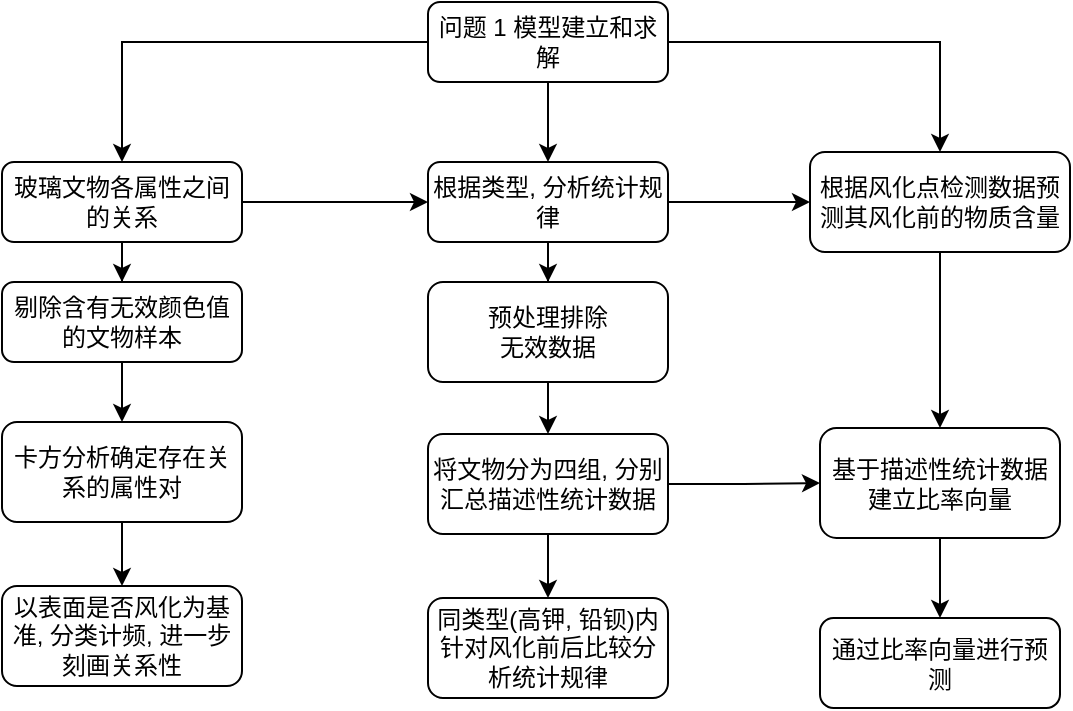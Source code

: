 <mxfile version="20.3.0" type="github" pages="2">
  <diagram id="C5RBs43oDa-KdzZeNtuy" name="Page-1">
    <mxGraphModel dx="1449" dy="627" grid="1" gridSize="10" guides="1" tooltips="1" connect="1" arrows="1" fold="1" page="1" pageScale="1" pageWidth="827" pageHeight="1169" math="0" shadow="0">
      <root>
        <mxCell id="WIyWlLk6GJQsqaUBKTNV-0" />
        <mxCell id="WIyWlLk6GJQsqaUBKTNV-1" parent="WIyWlLk6GJQsqaUBKTNV-0" />
        <mxCell id="eTjnjW6QDWM-pAy8kAdX-0" style="edgeStyle=orthogonalEdgeStyle;rounded=0;orthogonalLoop=1;jettySize=auto;html=1;entryX=0.5;entryY=0;entryDx=0;entryDy=0;" edge="1" parent="WIyWlLk6GJQsqaUBKTNV-1" source="WIyWlLk6GJQsqaUBKTNV-3" target="eTjnjW6QDWM-pAy8kAdX-1">
          <mxGeometry relative="1" as="geometry">
            <mxPoint x="60" y="150" as="targetPoint" />
          </mxGeometry>
        </mxCell>
        <mxCell id="eTjnjW6QDWM-pAy8kAdX-8" value="" style="edgeStyle=orthogonalEdgeStyle;rounded=0;orthogonalLoop=1;jettySize=auto;html=1;" edge="1" parent="WIyWlLk6GJQsqaUBKTNV-1" source="WIyWlLk6GJQsqaUBKTNV-3" target="eTjnjW6QDWM-pAy8kAdX-7">
          <mxGeometry relative="1" as="geometry" />
        </mxCell>
        <mxCell id="eTjnjW6QDWM-pAy8kAdX-33" style="edgeStyle=orthogonalEdgeStyle;rounded=0;orthogonalLoop=1;jettySize=auto;html=1;entryX=0.5;entryY=0;entryDx=0;entryDy=0;" edge="1" parent="WIyWlLk6GJQsqaUBKTNV-1" source="WIyWlLk6GJQsqaUBKTNV-3" target="eTjnjW6QDWM-pAy8kAdX-31">
          <mxGeometry relative="1" as="geometry" />
        </mxCell>
        <mxCell id="WIyWlLk6GJQsqaUBKTNV-3" value="问题 1 模型建立和求解" style="rounded=1;whiteSpace=wrap;html=1;fontSize=12;glass=0;strokeWidth=1;shadow=0;" parent="WIyWlLk6GJQsqaUBKTNV-1" vertex="1">
          <mxGeometry x="223" y="80" width="120" height="40" as="geometry" />
        </mxCell>
        <mxCell id="eTjnjW6QDWM-pAy8kAdX-9" value="" style="edgeStyle=orthogonalEdgeStyle;rounded=0;orthogonalLoop=1;jettySize=auto;html=1;" edge="1" parent="WIyWlLk6GJQsqaUBKTNV-1" source="eTjnjW6QDWM-pAy8kAdX-1" target="eTjnjW6QDWM-pAy8kAdX-7">
          <mxGeometry relative="1" as="geometry" />
        </mxCell>
        <mxCell id="eTjnjW6QDWM-pAy8kAdX-14" value="" style="edgeStyle=orthogonalEdgeStyle;rounded=0;orthogonalLoop=1;jettySize=auto;html=1;" edge="1" parent="WIyWlLk6GJQsqaUBKTNV-1" source="eTjnjW6QDWM-pAy8kAdX-1" target="eTjnjW6QDWM-pAy8kAdX-13">
          <mxGeometry relative="1" as="geometry" />
        </mxCell>
        <mxCell id="eTjnjW6QDWM-pAy8kAdX-1" value="玻璃文物各属性之间的关系" style="rounded=1;whiteSpace=wrap;html=1;fontSize=12;glass=0;strokeWidth=1;shadow=0;" vertex="1" parent="WIyWlLk6GJQsqaUBKTNV-1">
          <mxGeometry x="10" y="160" width="120" height="40" as="geometry" />
        </mxCell>
        <mxCell id="eTjnjW6QDWM-pAy8kAdX-22" value="" style="edgeStyle=orthogonalEdgeStyle;rounded=0;orthogonalLoop=1;jettySize=auto;html=1;" edge="1" parent="WIyWlLk6GJQsqaUBKTNV-1" source="eTjnjW6QDWM-pAy8kAdX-7" target="eTjnjW6QDWM-pAy8kAdX-21">
          <mxGeometry relative="1" as="geometry" />
        </mxCell>
        <mxCell id="eTjnjW6QDWM-pAy8kAdX-32" value="" style="edgeStyle=orthogonalEdgeStyle;rounded=0;orthogonalLoop=1;jettySize=auto;html=1;" edge="1" parent="WIyWlLk6GJQsqaUBKTNV-1" source="eTjnjW6QDWM-pAy8kAdX-7" target="eTjnjW6QDWM-pAy8kAdX-31">
          <mxGeometry relative="1" as="geometry" />
        </mxCell>
        <mxCell id="eTjnjW6QDWM-pAy8kAdX-7" value="根据类型, 分析统计规律" style="rounded=1;whiteSpace=wrap;html=1;fontSize=12;glass=0;strokeWidth=1;shadow=0;" vertex="1" parent="WIyWlLk6GJQsqaUBKTNV-1">
          <mxGeometry x="223" y="160" width="120" height="40" as="geometry" />
        </mxCell>
        <mxCell id="eTjnjW6QDWM-pAy8kAdX-16" value="" style="edgeStyle=orthogonalEdgeStyle;rounded=0;orthogonalLoop=1;jettySize=auto;html=1;" edge="1" parent="WIyWlLk6GJQsqaUBKTNV-1" source="eTjnjW6QDWM-pAy8kAdX-13" target="eTjnjW6QDWM-pAy8kAdX-15">
          <mxGeometry relative="1" as="geometry" />
        </mxCell>
        <mxCell id="eTjnjW6QDWM-pAy8kAdX-13" value="剔除含有无效颜色值的文物样本" style="rounded=1;whiteSpace=wrap;html=1;fontSize=12;glass=0;strokeWidth=1;shadow=0;" vertex="1" parent="WIyWlLk6GJQsqaUBKTNV-1">
          <mxGeometry x="10" y="220" width="120" height="40" as="geometry" />
        </mxCell>
        <mxCell id="eTjnjW6QDWM-pAy8kAdX-18" value="" style="edgeStyle=orthogonalEdgeStyle;rounded=0;orthogonalLoop=1;jettySize=auto;html=1;" edge="1" parent="WIyWlLk6GJQsqaUBKTNV-1" source="eTjnjW6QDWM-pAy8kAdX-15" target="eTjnjW6QDWM-pAy8kAdX-17">
          <mxGeometry relative="1" as="geometry" />
        </mxCell>
        <mxCell id="eTjnjW6QDWM-pAy8kAdX-15" value="卡方分析确定存在关系的属性对" style="whiteSpace=wrap;html=1;rounded=1;glass=0;strokeWidth=1;shadow=0;" vertex="1" parent="WIyWlLk6GJQsqaUBKTNV-1">
          <mxGeometry x="10" y="290" width="120" height="50" as="geometry" />
        </mxCell>
        <mxCell id="eTjnjW6QDWM-pAy8kAdX-17" value="以表面是否风化为基准, 分类计频, 进一步刻画关系性" style="whiteSpace=wrap;html=1;rounded=1;glass=0;strokeWidth=1;shadow=0;" vertex="1" parent="WIyWlLk6GJQsqaUBKTNV-1">
          <mxGeometry x="10" y="372" width="120" height="50" as="geometry" />
        </mxCell>
        <mxCell id="eTjnjW6QDWM-pAy8kAdX-24" value="" style="edgeStyle=orthogonalEdgeStyle;rounded=0;orthogonalLoop=1;jettySize=auto;html=1;" edge="1" parent="WIyWlLk6GJQsqaUBKTNV-1" source="eTjnjW6QDWM-pAy8kAdX-21" target="eTjnjW6QDWM-pAy8kAdX-23">
          <mxGeometry relative="1" as="geometry" />
        </mxCell>
        <mxCell id="eTjnjW6QDWM-pAy8kAdX-21" value="预处理排除&lt;br&gt;无效数据" style="whiteSpace=wrap;html=1;rounded=1;glass=0;strokeWidth=1;shadow=0;" vertex="1" parent="WIyWlLk6GJQsqaUBKTNV-1">
          <mxGeometry x="223" y="220" width="120" height="50" as="geometry" />
        </mxCell>
        <mxCell id="eTjnjW6QDWM-pAy8kAdX-26" value="" style="edgeStyle=orthogonalEdgeStyle;rounded=0;orthogonalLoop=1;jettySize=auto;html=1;" edge="1" parent="WIyWlLk6GJQsqaUBKTNV-1" source="eTjnjW6QDWM-pAy8kAdX-23" target="eTjnjW6QDWM-pAy8kAdX-25">
          <mxGeometry relative="1" as="geometry" />
        </mxCell>
        <mxCell id="eTjnjW6QDWM-pAy8kAdX-28" value="" style="edgeStyle=orthogonalEdgeStyle;rounded=0;orthogonalLoop=1;jettySize=auto;html=1;" edge="1" parent="WIyWlLk6GJQsqaUBKTNV-1" source="eTjnjW6QDWM-pAy8kAdX-23" target="eTjnjW6QDWM-pAy8kAdX-27">
          <mxGeometry relative="1" as="geometry" />
        </mxCell>
        <mxCell id="eTjnjW6QDWM-pAy8kAdX-23" value="将文物分为四组, 分别汇总描述性统计数据" style="whiteSpace=wrap;html=1;rounded=1;glass=0;strokeWidth=1;shadow=0;" vertex="1" parent="WIyWlLk6GJQsqaUBKTNV-1">
          <mxGeometry x="223" y="296" width="120" height="50" as="geometry" />
        </mxCell>
        <mxCell id="eTjnjW6QDWM-pAy8kAdX-25" value="同类型(高钾, 铅钡)内针对风化前后比较分析统计规律" style="whiteSpace=wrap;html=1;rounded=1;glass=0;strokeWidth=1;shadow=0;" vertex="1" parent="WIyWlLk6GJQsqaUBKTNV-1">
          <mxGeometry x="223" y="378" width="120" height="50" as="geometry" />
        </mxCell>
        <mxCell id="eTjnjW6QDWM-pAy8kAdX-30" value="" style="edgeStyle=orthogonalEdgeStyle;rounded=0;orthogonalLoop=1;jettySize=auto;html=1;" edge="1" parent="WIyWlLk6GJQsqaUBKTNV-1" source="eTjnjW6QDWM-pAy8kAdX-27" target="eTjnjW6QDWM-pAy8kAdX-29">
          <mxGeometry relative="1" as="geometry" />
        </mxCell>
        <mxCell id="eTjnjW6QDWM-pAy8kAdX-27" value="基于描述性统计数据建立比率向量" style="whiteSpace=wrap;html=1;rounded=1;glass=0;strokeWidth=1;shadow=0;" vertex="1" parent="WIyWlLk6GJQsqaUBKTNV-1">
          <mxGeometry x="419" y="293" width="120" height="55" as="geometry" />
        </mxCell>
        <mxCell id="eTjnjW6QDWM-pAy8kAdX-29" value="通过比率向量进行预测" style="whiteSpace=wrap;html=1;rounded=1;glass=0;strokeWidth=1;shadow=0;" vertex="1" parent="WIyWlLk6GJQsqaUBKTNV-1">
          <mxGeometry x="419" y="388" width="120" height="45" as="geometry" />
        </mxCell>
        <mxCell id="eTjnjW6QDWM-pAy8kAdX-34" value="" style="edgeStyle=orthogonalEdgeStyle;rounded=0;orthogonalLoop=1;jettySize=auto;html=1;" edge="1" parent="WIyWlLk6GJQsqaUBKTNV-1" source="eTjnjW6QDWM-pAy8kAdX-31" target="eTjnjW6QDWM-pAy8kAdX-27">
          <mxGeometry relative="1" as="geometry" />
        </mxCell>
        <mxCell id="eTjnjW6QDWM-pAy8kAdX-31" value="根据风化点检测数据预测其风化前的物质含量" style="whiteSpace=wrap;html=1;rounded=1;glass=0;strokeWidth=1;shadow=0;" vertex="1" parent="WIyWlLk6GJQsqaUBKTNV-1">
          <mxGeometry x="414" y="155" width="130" height="50" as="geometry" />
        </mxCell>
      </root>
    </mxGraphModel>
  </diagram>
  <diagram id="jQgt_hSYGjFGHzb5q6wn" name="第 2 页">
    <mxGraphModel dx="1449" dy="627" grid="1" gridSize="10" guides="1" tooltips="1" connect="1" arrows="1" fold="1" page="1" pageScale="1" pageWidth="1169" pageHeight="827" math="0" shadow="0">
      <root>
        <mxCell id="0" />
        <mxCell id="1" parent="0" />
        <mxCell id="lTkQiE0a3zfQOqCfDEna-1" style="edgeStyle=orthogonalEdgeStyle;rounded=0;orthogonalLoop=1;jettySize=auto;html=1;entryX=0.5;entryY=0;entryDx=0;entryDy=0;" edge="1" parent="1" source="lTkQiE0a3zfQOqCfDEna-4" target="lTkQiE0a3zfQOqCfDEna-7">
          <mxGeometry relative="1" as="geometry">
            <mxPoint x="260" y="150" as="targetPoint" />
          </mxGeometry>
        </mxCell>
        <mxCell id="lTkQiE0a3zfQOqCfDEna-2" value="" style="edgeStyle=orthogonalEdgeStyle;rounded=0;orthogonalLoop=1;jettySize=auto;html=1;" edge="1" parent="1" source="lTkQiE0a3zfQOqCfDEna-4" target="lTkQiE0a3zfQOqCfDEna-10">
          <mxGeometry relative="1" as="geometry" />
        </mxCell>
        <mxCell id="lTkQiE0a3zfQOqCfDEna-4" value="问题 4 模型建立和求解" style="rounded=1;whiteSpace=wrap;html=1;fontSize=12;glass=0;strokeWidth=1;shadow=0;" vertex="1" parent="1">
          <mxGeometry x="423" y="80" width="120" height="40" as="geometry" />
        </mxCell>
        <mxCell id="lTkQiE0a3zfQOqCfDEna-5" value="" style="edgeStyle=orthogonalEdgeStyle;rounded=0;orthogonalLoop=1;jettySize=auto;html=1;" edge="1" parent="1" source="lTkQiE0a3zfQOqCfDEna-7" target="lTkQiE0a3zfQOqCfDEna-10">
          <mxGeometry relative="1" as="geometry" />
        </mxCell>
        <mxCell id="lTkQiE0a3zfQOqCfDEna-6" value="" style="edgeStyle=orthogonalEdgeStyle;rounded=0;orthogonalLoop=1;jettySize=auto;html=1;" edge="1" parent="1" source="lTkQiE0a3zfQOqCfDEna-7" target="lTkQiE0a3zfQOqCfDEna-12">
          <mxGeometry relative="1" as="geometry" />
        </mxCell>
        <mxCell id="lTkQiE0a3zfQOqCfDEna-29" value="" style="edgeStyle=orthogonalEdgeStyle;rounded=0;orthogonalLoop=1;jettySize=auto;html=1;" edge="1" parent="1" source="lTkQiE0a3zfQOqCfDEna-7" target="lTkQiE0a3zfQOqCfDEna-28">
          <mxGeometry relative="1" as="geometry" />
        </mxCell>
        <mxCell id="lTkQiE0a3zfQOqCfDEna-7" value="关联性分析" style="rounded=1;whiteSpace=wrap;html=1;fontSize=12;glass=0;strokeWidth=1;shadow=0;" vertex="1" parent="1">
          <mxGeometry x="263" y="160" width="120" height="40" as="geometry" />
        </mxCell>
        <mxCell id="lTkQiE0a3zfQOqCfDEna-8" value="" style="edgeStyle=orthogonalEdgeStyle;rounded=0;orthogonalLoop=1;jettySize=auto;html=1;" edge="1" parent="1" source="lTkQiE0a3zfQOqCfDEna-10" target="lTkQiE0a3zfQOqCfDEna-17">
          <mxGeometry relative="1" as="geometry" />
        </mxCell>
        <mxCell id="lTkQiE0a3zfQOqCfDEna-10" value="关联性的差异性分析" style="rounded=1;whiteSpace=wrap;html=1;fontSize=12;glass=0;strokeWidth=1;shadow=0;" vertex="1" parent="1">
          <mxGeometry x="620" y="160" width="120" height="40" as="geometry" />
        </mxCell>
        <mxCell id="lTkQiE0a3zfQOqCfDEna-11" value="" style="edgeStyle=orthogonalEdgeStyle;rounded=0;orthogonalLoop=1;jettySize=auto;html=1;" edge="1" parent="1" source="lTkQiE0a3zfQOqCfDEna-12" target="lTkQiE0a3zfQOqCfDEna-14">
          <mxGeometry relative="1" as="geometry" />
        </mxCell>
        <mxCell id="lTkQiE0a3zfQOqCfDEna-12" value="夏皮洛-威尔克检验 : Peterson 系数可行性差" style="rounded=1;whiteSpace=wrap;html=1;fontSize=12;glass=0;strokeWidth=1;shadow=0;" vertex="1" parent="1">
          <mxGeometry x="83" y="227" width="120" height="54" as="geometry" />
        </mxCell>
        <mxCell id="lTkQiE0a3zfQOqCfDEna-34" value="" style="edgeStyle=orthogonalEdgeStyle;rounded=0;orthogonalLoop=1;jettySize=auto;html=1;" edge="1" parent="1" source="lTkQiE0a3zfQOqCfDEna-14" target="lTkQiE0a3zfQOqCfDEna-30">
          <mxGeometry relative="1" as="geometry" />
        </mxCell>
        <mxCell id="lTkQiE0a3zfQOqCfDEna-14" value="计算 spearson 相关系数, (包括显著性)" style="whiteSpace=wrap;html=1;rounded=1;glass=0;strokeWidth=1;shadow=0;" vertex="1" parent="1">
          <mxGeometry x="83" y="340" width="120" height="60" as="geometry" />
        </mxCell>
        <mxCell id="lTkQiE0a3zfQOqCfDEna-17" value="灰色关联分析" style="whiteSpace=wrap;html=1;rounded=1;glass=0;strokeWidth=1;shadow=0;" vertex="1" parent="1">
          <mxGeometry x="620" y="345" width="120" height="50" as="geometry" />
        </mxCell>
        <mxCell id="lTkQiE0a3zfQOqCfDEna-31" value="" style="edgeStyle=orthogonalEdgeStyle;rounded=0;orthogonalLoop=1;jettySize=auto;html=1;" edge="1" parent="1" source="lTkQiE0a3zfQOqCfDEna-28" target="lTkQiE0a3zfQOqCfDEna-30">
          <mxGeometry relative="1" as="geometry" />
        </mxCell>
        <mxCell id="lTkQiE0a3zfQOqCfDEna-28" value="计算每个成分相对于其他 13 种成分的灰色关联度向量" style="whiteSpace=wrap;html=1;rounded=1;glass=0;strokeWidth=1;shadow=0;" vertex="1" parent="1">
          <mxGeometry x="263" y="240" width="120" height="50" as="geometry" />
        </mxCell>
        <mxCell id="lTkQiE0a3zfQOqCfDEna-35" style="edgeStyle=orthogonalEdgeStyle;rounded=0;orthogonalLoop=1;jettySize=auto;html=1;exitX=1;exitY=0.5;exitDx=0;exitDy=0;entryX=0;entryY=0.5;entryDx=0;entryDy=0;" edge="1" parent="1" source="lTkQiE0a3zfQOqCfDEna-30" target="lTkQiE0a3zfQOqCfDEna-17">
          <mxGeometry relative="1" as="geometry">
            <mxPoint x="600" y="370" as="targetPoint" />
            <mxPoint x="394" y="370" as="sourcePoint" />
          </mxGeometry>
        </mxCell>
        <mxCell id="lTkQiE0a3zfQOqCfDEna-30" value="汇总相关性分析数据得到成分关联程度表" style="rounded=1;whiteSpace=wrap;html=1;glass=0;strokeWidth=1;shadow=0;" vertex="1" parent="1">
          <mxGeometry x="263" y="340" width="120" height="60" as="geometry" />
        </mxCell>
      </root>
    </mxGraphModel>
  </diagram>
</mxfile>
